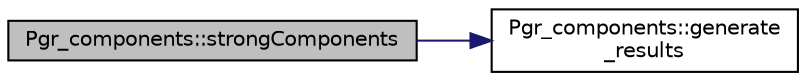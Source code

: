 digraph "Pgr_components::strongComponents"
{
  edge [fontname="Helvetica",fontsize="10",labelfontname="Helvetica",labelfontsize="10"];
  node [fontname="Helvetica",fontsize="10",shape=record];
  rankdir="LR";
  Node43 [label="Pgr_components::strongComponents",height=0.2,width=0.4,color="black", fillcolor="grey75", style="filled", fontcolor="black"];
  Node43 -> Node44 [color="midnightblue",fontsize="10",style="solid",fontname="Helvetica"];
  Node44 [label="Pgr_components::generate\l_results",height=0.2,width=0.4,color="black", fillcolor="white", style="filled",URL="$classPgr__components.html#a5f2fd2f6b4c08ef17f3b3df713874723",tooltip="Generate Results, Vertex Version. "];
}

